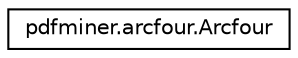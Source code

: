 digraph "Graphical Class Hierarchy"
{
 // LATEX_PDF_SIZE
  edge [fontname="Helvetica",fontsize="10",labelfontname="Helvetica",labelfontsize="10"];
  node [fontname="Helvetica",fontsize="10",shape=record];
  rankdir="LR";
  Node0 [label="pdfminer.arcfour.Arcfour",height=0.2,width=0.4,color="black", fillcolor="white", style="filled",URL="$classpdfminer_1_1arcfour_1_1Arcfour.html",tooltip=" "];
}
